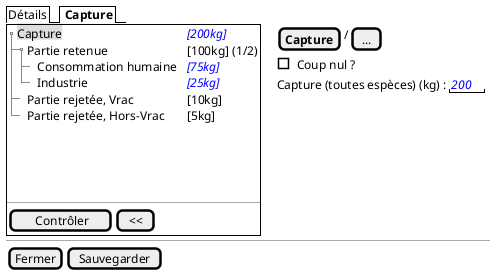 @startsalt
{
  {/ Détails | <b> Capture }
  {+
    {T
         + <back:#DDD>Capture         | <i><color:blue>[200kg]
         ++ Partie retenue       | [100kg] (1/2)
       +++ Consommation humaine | <i><color:blue>[75kg]
       +++ Industrie | <i><color:blue>[25kg]
         ++ Partie rejetée, Vrac      | [10kg]
         ++ Partie rejetée, Hors-Vrac | [5kg]
    }
    .
    .
    .
    .
    --
    {
       [<&checkmark> Contrôler] | [ << ]
    }
  } | . | {

   { [<b>Capture] | / | [...]}

       {[ ] Coup nul ? }
       {Capture (toutes espèces) (kg) : | " <i><color:blue>200" }
  }

  -- | -- | --
  { [Fermer] | [Sauvegarder] }
}
@endsalt

